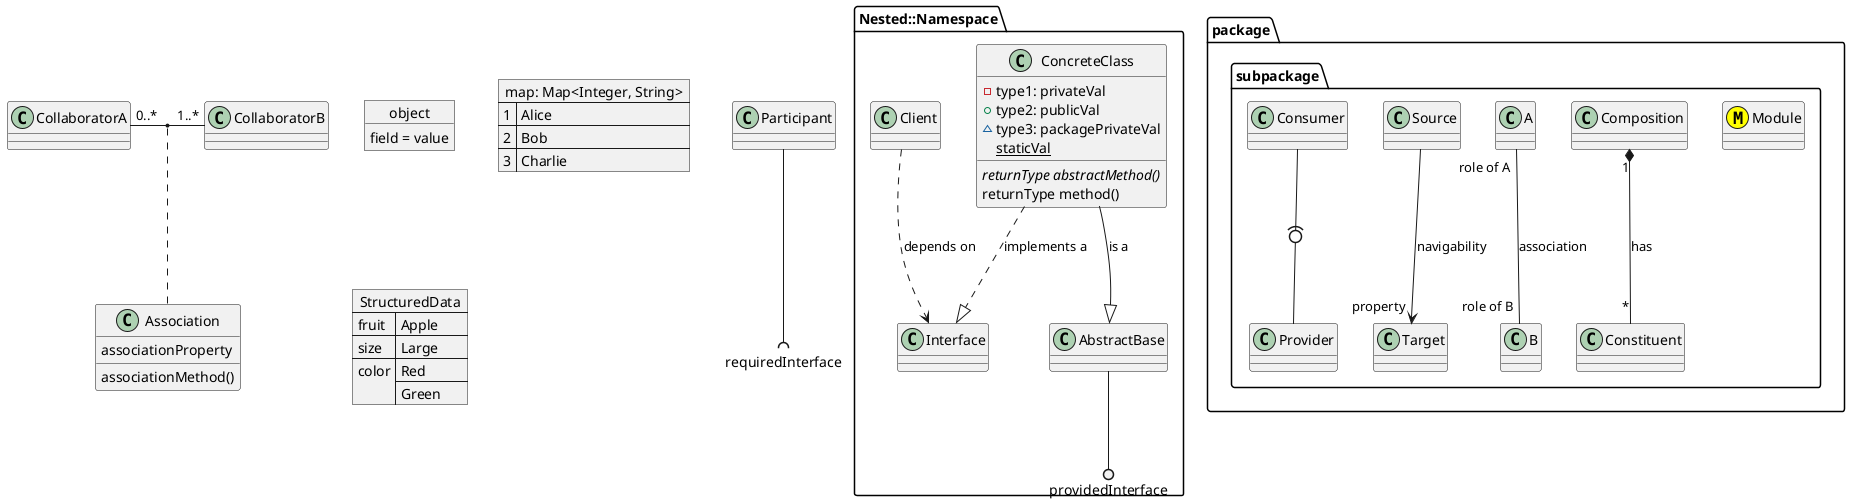 @startuml
'Illustrate
'- the meanings of UML symbols in use, and
'- how to achieve them with PlantUML.
'
'See: https://plantuml.com/class-diagram
'Usage:
'- Clicking on the rendered image's text finds it in the source
'- Ctrl + Click in the editor navigates between occurrences
'- File Structure displays the first occurrence
'
'Intentions (Alt+Enter):
'- reverse arrow
'- with a caret on top of @startuml:
' - disable syntax check
' - enable partial rendering - renders each page on it's own, useful for big sequence diagram files
'
'Diagram [[file links]]:
'- supported paths: relative to the source code file, relative to module content roots, absolute
'- methods, fields, variables and other identifiers can be referenced by suffix, e.g. file.java#methodName
'- paths with spaces are not supported
'
'Performance tips:
'- disable automatic rendering and use Update (Ctrl Alt Shift F) or Reload (Ctrl Alt Shift G) buttons
'- do not put @newpage into included files (it prohibits incremental and partial rendering)
'- try to enable partial rendering - add to the first page: 'idea.partialRender
'- disable 'Render links for PNG'
'- disable syntax checking - add to the first page: 'idea.disableSyntaxCheck
'- reduce limits and disable 'SVG preview scaling'
'- tune cache size in settings, make sure you have enough heap memory (enable Memory Indicator)

'idea.partialRender

namespace Nested::Namespace {
class ConcreteClass {
-{field} type1: privateVal
+type2: publicVal
~type3: packagePrivateVal
{static} staticVal
{abstract} returnType abstractMethod()
returnType method()
}

ConcreteClass --|> AbstractBase: "is a"

AbstractBase --() providedInterface

ConcreteClass ..|> Interface: "implements a"

Client ..> Interface: "depends on"
}

class Participant

Participant --(( requiredInterface

package package {
package package.subpackage {
class Module << (M,yellow) >>


'Aggregate o-- Part: "comprises"

Composition "1" *-- "*" Constituent: "has"

A "role of A" -- "role of B" B: "association"

Source  --> "property" Target: "navigability"

Consumer -(0- Provider
}
}

CollaboratorA "0..*" - "1..*" CollaboratorB
(CollaboratorA, CollaboratorB) . Association

class Association {
associationProperty
associationMethod()
}

object object {
field = value
}

map "map: Map<Integer, String>" as users {
 1 => Alice
 2 => Bob
 3 => Charlie
}

json StructuredData {
   "fruit":"Apple",
   "size":"Large",
   "color": ["Red", "Green"]
}
@enduml
